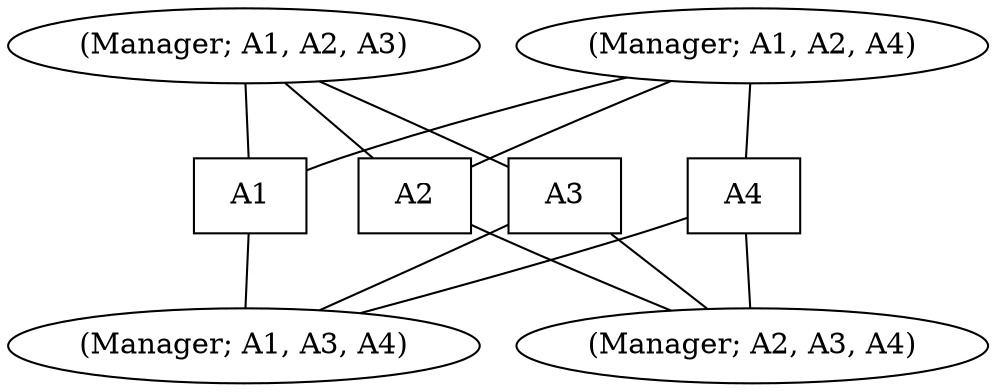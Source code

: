 digraph Topology {
	"(Manager; A1, A2, A3)" [shape=oval];
	"(Manager; A1, A2, A4)" [shape=oval];
	"(Manager; A1, A3, A4)" [shape=oval];
	"(Manager; A2, A3, A4)" [shape=oval];

	A1 [shape=box];
	A2 [shape=box];
	A3 [shape=box];
	A4 [shape=box];

	"(Manager; A1, A2, A3)" -> { A1 A2 A3 } [arrowhead=none];
	"(Manager; A1, A2, A4)" -> { A1 A2 A4 } [arrowhead=none];

	{
		rank = same;
		A1 -> A2 -> A3 -> A4 [ style=invis ];
		rankdir = LR;
	}

	A1 -> { "(Manager; A1, A3, A4)" } [arrowhead=none];
	A2 -> { "(Manager; A2, A3, A4)" } [arrowhead=none];
	A3 -> { "(Manager; A1, A3, A4)" "(Manager; A2, A3, A4)" } [arrowhead=none];
	A4 -> { "(Manager; A1, A3, A4)" "(Manager; A2, A3, A4)" } [arrowhead=none];
}

